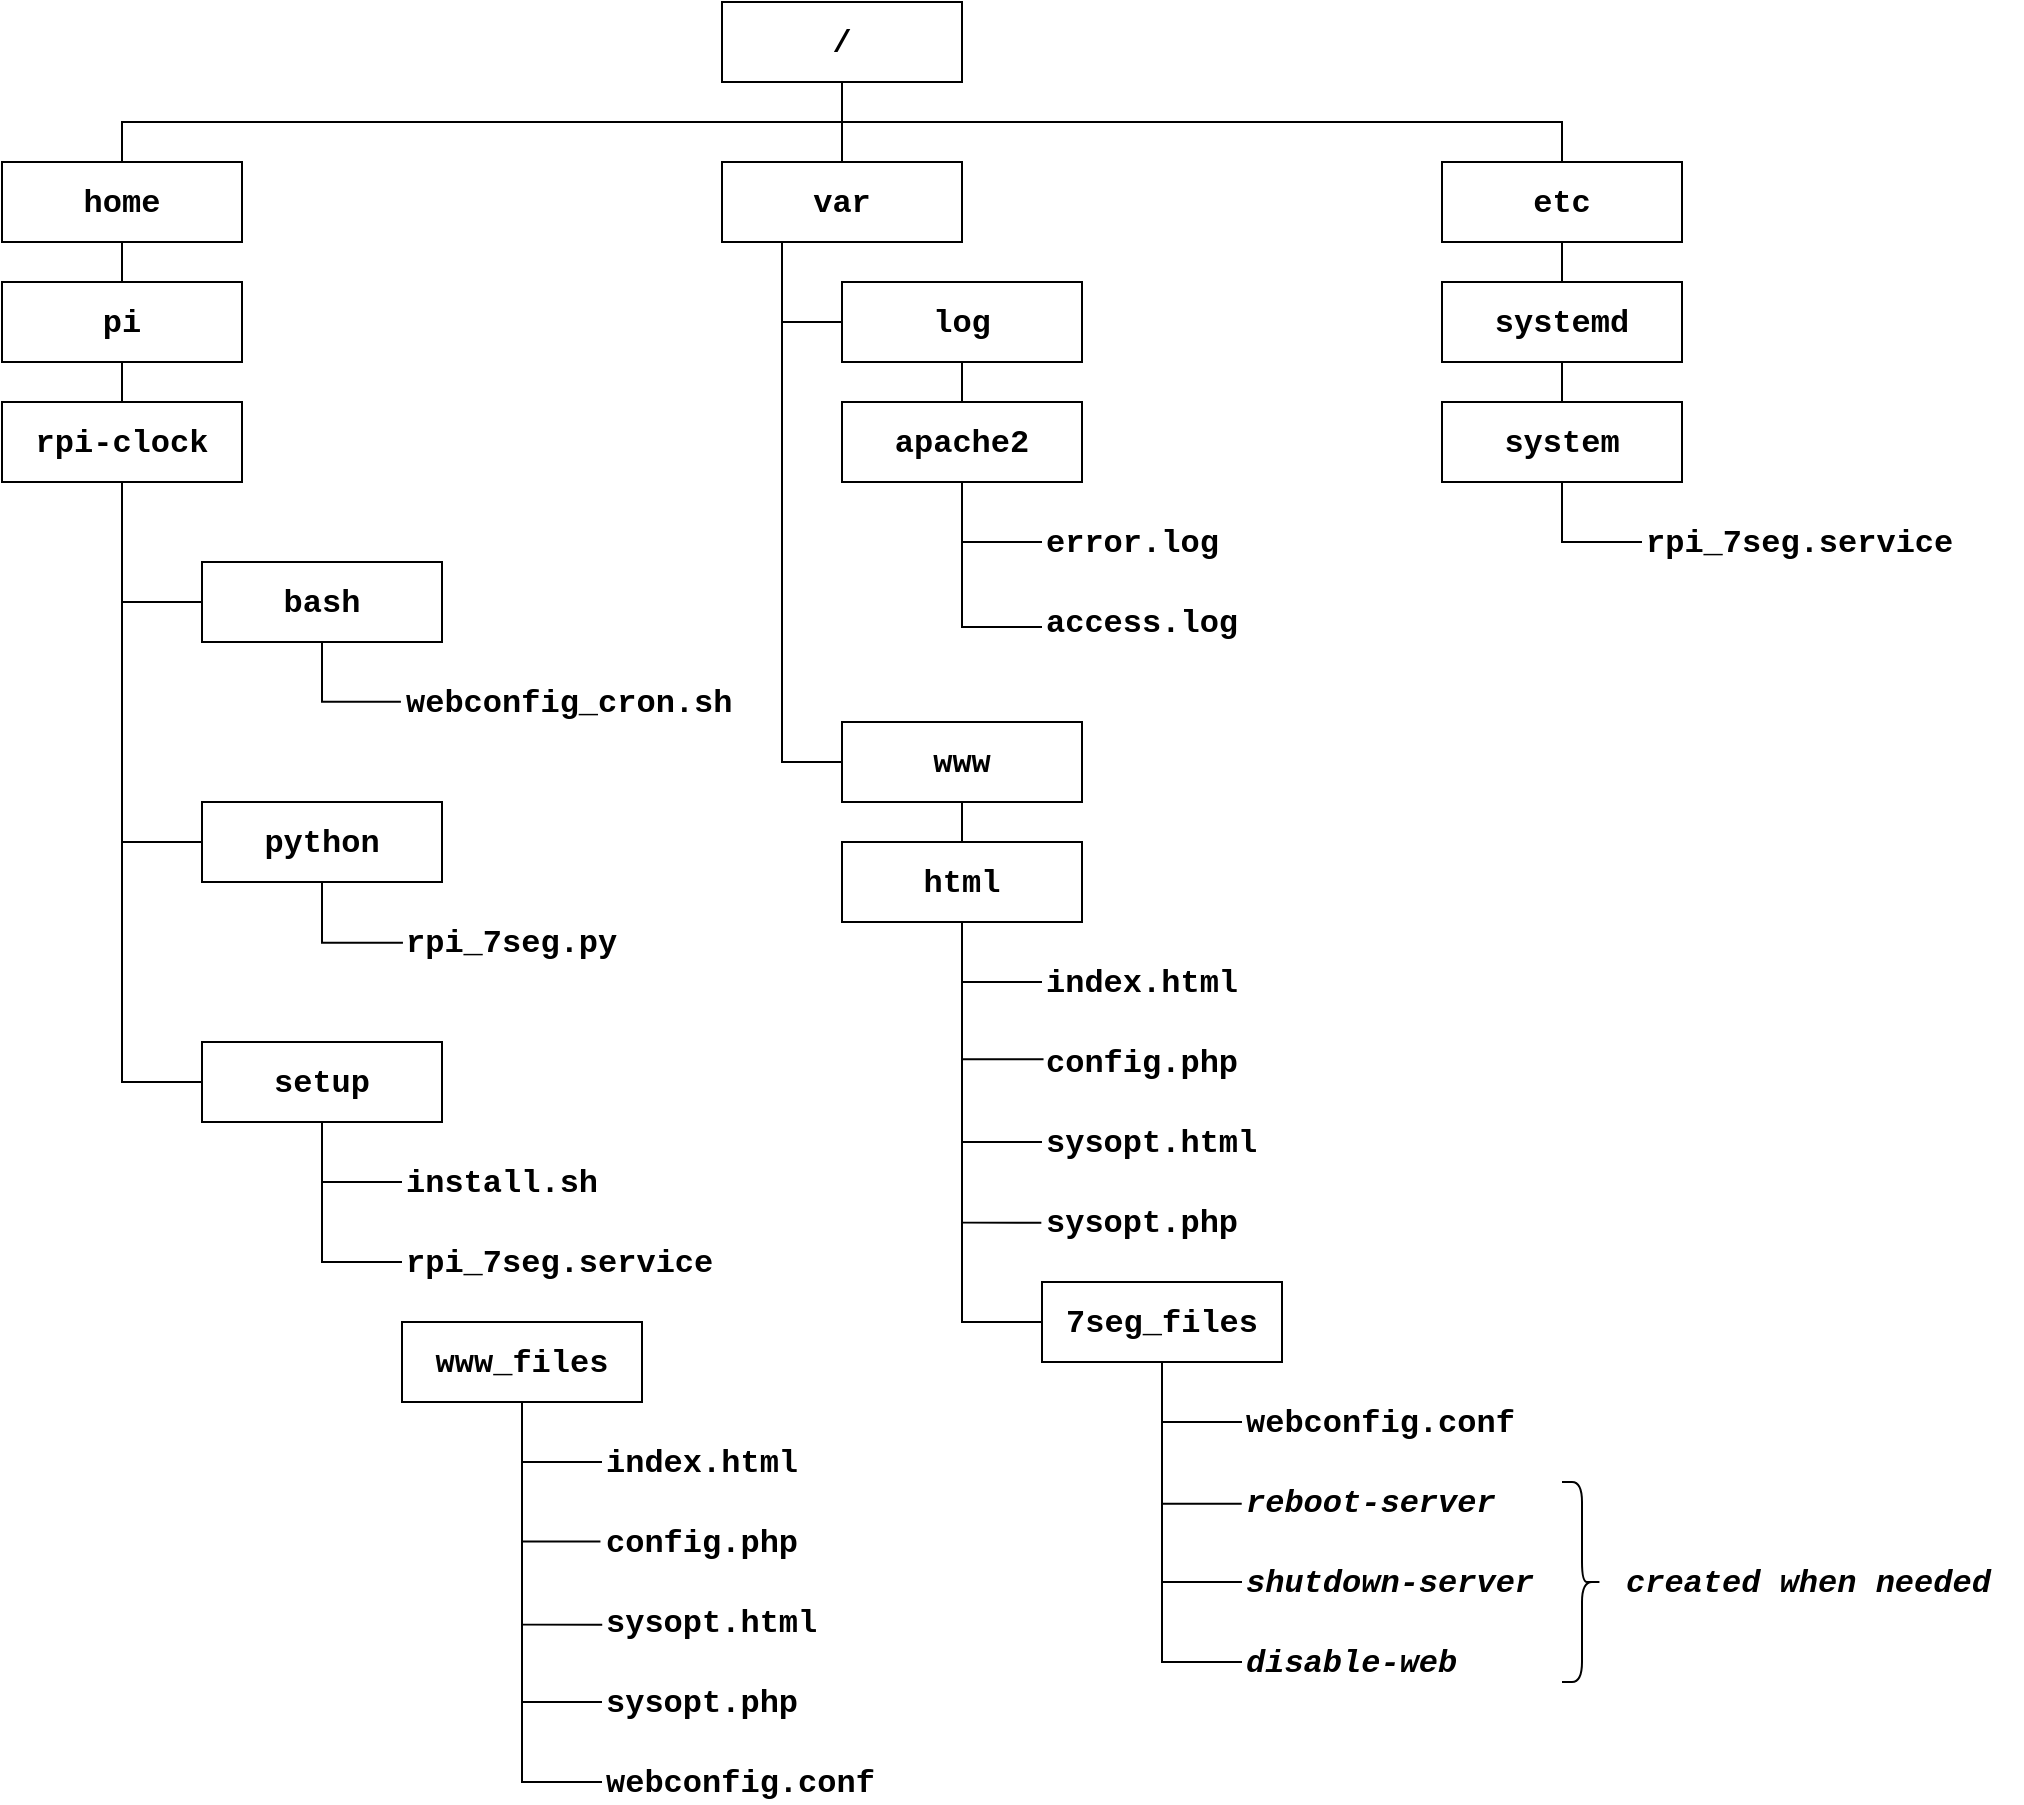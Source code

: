 <mxfile version="13.7.3" type="device" pages="2"><diagram id="HqWwvKIg2UKV6lUbXrli" name="File Structure"><mxGraphModel dx="1463" dy="846" grid="1" gridSize="10" guides="0" tooltips="1" connect="1" arrows="1" fold="1" page="1" pageScale="1" pageWidth="1100" pageHeight="1700" math="0" shadow="0"><root><mxCell id="wIoIFa-WUbwir4-ukgWS-0"/><mxCell id="wIoIFa-WUbwir4-ukgWS-1" parent="wIoIFa-WUbwir4-ukgWS-0"/><mxCell id="UvSxJwARnHe3sn0KbxCb-5" value="&lt;font face=&quot;Courier New&quot;&gt;webconfig.conf&lt;br&gt;&lt;/font&gt;" style="text;html=1;align=left;verticalAlign=middle;resizable=0;points=[];autosize=1;fontSize=16;fontStyle=1;" parent="wIoIFa-WUbwir4-ukgWS-1" vertex="1"><mxGeometry x="660" y="740" width="150" height="20" as="geometry"/></mxCell><mxCell id="UvSxJwARnHe3sn0KbxCb-54" style="edgeStyle=orthogonalEdgeStyle;rounded=0;orthogonalLoop=1;jettySize=auto;html=1;exitX=0.5;exitY=1;exitDx=0;exitDy=0;entryX=0.5;entryY=0;entryDx=0;entryDy=0;endArrow=none;endFill=0;strokeWidth=1;fontSize=14;" parent="wIoIFa-WUbwir4-ukgWS-1" source="UvSxJwARnHe3sn0KbxCb-7" target="UvSxJwARnHe3sn0KbxCb-10" edge="1"><mxGeometry relative="1" as="geometry"/></mxCell><mxCell id="UvSxJwARnHe3sn0KbxCb-55" style="edgeStyle=orthogonalEdgeStyle;rounded=0;orthogonalLoop=1;jettySize=auto;html=1;exitX=0.5;exitY=1;exitDx=0;exitDy=0;entryX=0.5;entryY=0;entryDx=0;entryDy=0;endArrow=none;endFill=0;strokeWidth=1;fontSize=14;" parent="wIoIFa-WUbwir4-ukgWS-1" source="UvSxJwARnHe3sn0KbxCb-7" target="UvSxJwARnHe3sn0KbxCb-13" edge="1"><mxGeometry relative="1" as="geometry"/></mxCell><mxCell id="aVaQiBivWiEsvqimckK5-5" style="edgeStyle=orthogonalEdgeStyle;rounded=0;orthogonalLoop=1;jettySize=auto;html=1;exitX=0.5;exitY=1;exitDx=0;exitDy=0;entryX=0.5;entryY=0;entryDx=0;entryDy=0;endArrow=none;endFill=0;" parent="wIoIFa-WUbwir4-ukgWS-1" source="UvSxJwARnHe3sn0KbxCb-7" target="aVaQiBivWiEsvqimckK5-1" edge="1"><mxGeometry relative="1" as="geometry"/></mxCell><mxCell id="UvSxJwARnHe3sn0KbxCb-7" value="&lt;font face=&quot;Courier New&quot;&gt;/&lt;/font&gt;" style="rounded=0;whiteSpace=wrap;html=1;fillColor=none;fontSize=16;fontStyle=1;" parent="wIoIFa-WUbwir4-ukgWS-1" vertex="1"><mxGeometry x="400" y="40" width="120" height="40" as="geometry"/></mxCell><mxCell id="UvSxJwARnHe3sn0KbxCb-52" style="edgeStyle=orthogonalEdgeStyle;rounded=0;orthogonalLoop=1;jettySize=auto;html=1;exitX=0.5;exitY=1;exitDx=0;exitDy=0;entryX=0.5;entryY=0;entryDx=0;entryDy=0;endArrow=none;endFill=0;strokeWidth=1;fontSize=14;" parent="wIoIFa-WUbwir4-ukgWS-1" source="UvSxJwARnHe3sn0KbxCb-10" target="UvSxJwARnHe3sn0KbxCb-11" edge="1"><mxGeometry relative="1" as="geometry"/></mxCell><mxCell id="UvSxJwARnHe3sn0KbxCb-10" value="&lt;font face=&quot;Courier New&quot;&gt;home&lt;/font&gt;" style="rounded=0;whiteSpace=wrap;html=1;fillColor=none;fontSize=16;fontStyle=1;" parent="wIoIFa-WUbwir4-ukgWS-1" vertex="1"><mxGeometry x="40" y="120" width="120" height="40" as="geometry"/></mxCell><mxCell id="UvSxJwARnHe3sn0KbxCb-53" style="edgeStyle=orthogonalEdgeStyle;rounded=0;orthogonalLoop=1;jettySize=auto;html=1;exitX=0.5;exitY=1;exitDx=0;exitDy=0;entryX=0.5;entryY=0;entryDx=0;entryDy=0;endArrow=none;endFill=0;strokeWidth=1;fontSize=14;" parent="wIoIFa-WUbwir4-ukgWS-1" source="UvSxJwARnHe3sn0KbxCb-11" target="UvSxJwARnHe3sn0KbxCb-12" edge="1"><mxGeometry relative="1" as="geometry"/></mxCell><mxCell id="UvSxJwARnHe3sn0KbxCb-11" value="&lt;font face=&quot;Courier New&quot;&gt;pi&lt;/font&gt;" style="rounded=0;whiteSpace=wrap;html=1;fillColor=none;fontSize=16;fontStyle=1;" parent="wIoIFa-WUbwir4-ukgWS-1" vertex="1"><mxGeometry x="40" y="180" width="120" height="40" as="geometry"/></mxCell><mxCell id="UvSxJwARnHe3sn0KbxCb-61" style="edgeStyle=orthogonalEdgeStyle;rounded=0;orthogonalLoop=1;jettySize=auto;html=1;exitX=0.5;exitY=1;exitDx=0;exitDy=0;entryX=0;entryY=0.5;entryDx=0;entryDy=0;endArrow=none;endFill=0;strokeWidth=1;fontSize=14;" parent="wIoIFa-WUbwir4-ukgWS-1" source="UvSxJwARnHe3sn0KbxCb-12" target="UvSxJwARnHe3sn0KbxCb-35" edge="1"><mxGeometry relative="1" as="geometry"/></mxCell><mxCell id="UvSxJwARnHe3sn0KbxCb-62" style="edgeStyle=orthogonalEdgeStyle;rounded=0;orthogonalLoop=1;jettySize=auto;html=1;exitX=0.5;exitY=1;exitDx=0;exitDy=0;entryX=0;entryY=0.5;entryDx=0;entryDy=0;endArrow=none;endFill=0;strokeWidth=1;fontSize=14;" parent="wIoIFa-WUbwir4-ukgWS-1" source="UvSxJwARnHe3sn0KbxCb-12" target="UvSxJwARnHe3sn0KbxCb-36" edge="1"><mxGeometry relative="1" as="geometry"/></mxCell><mxCell id="UvSxJwARnHe3sn0KbxCb-63" style="edgeStyle=orthogonalEdgeStyle;rounded=0;orthogonalLoop=1;jettySize=auto;html=1;exitX=0.5;exitY=1;exitDx=0;exitDy=0;entryX=0;entryY=0.5;entryDx=0;entryDy=0;endArrow=none;endFill=0;strokeWidth=1;fontSize=14;" parent="wIoIFa-WUbwir4-ukgWS-1" source="UvSxJwARnHe3sn0KbxCb-12" target="UvSxJwARnHe3sn0KbxCb-56" edge="1"><mxGeometry relative="1" as="geometry"/></mxCell><mxCell id="UvSxJwARnHe3sn0KbxCb-12" value="&lt;font face=&quot;Courier New&quot;&gt;rpi-clock&lt;/font&gt;" style="rounded=0;whiteSpace=wrap;html=1;fillColor=none;fontSize=16;fontStyle=1;" parent="wIoIFa-WUbwir4-ukgWS-1" vertex="1"><mxGeometry x="40" y="240" width="120" height="40" as="geometry"/></mxCell><mxCell id="UvSxJwARnHe3sn0KbxCb-47" style="edgeStyle=orthogonalEdgeStyle;rounded=0;orthogonalLoop=1;jettySize=auto;html=1;exitX=0.25;exitY=1;exitDx=0;exitDy=0;entryX=0;entryY=0.5;entryDx=0;entryDy=0;endArrow=none;endFill=0;strokeWidth=1;fontSize=14;" parent="wIoIFa-WUbwir4-ukgWS-1" source="UvSxJwARnHe3sn0KbxCb-13" target="UvSxJwARnHe3sn0KbxCb-43" edge="1"><mxGeometry relative="1" as="geometry"/></mxCell><mxCell id="UvSxJwARnHe3sn0KbxCb-51" style="edgeStyle=orthogonalEdgeStyle;rounded=0;orthogonalLoop=1;jettySize=auto;html=1;exitX=0.25;exitY=1;exitDx=0;exitDy=0;entryX=0;entryY=0.5;entryDx=0;entryDy=0;endArrow=none;endFill=0;strokeWidth=1;fontSize=14;" parent="wIoIFa-WUbwir4-ukgWS-1" source="UvSxJwARnHe3sn0KbxCb-13" target="UvSxJwARnHe3sn0KbxCb-14" edge="1"><mxGeometry relative="1" as="geometry"/></mxCell><mxCell id="UvSxJwARnHe3sn0KbxCb-13" value="&lt;font face=&quot;Courier New&quot;&gt;var&lt;/font&gt;" style="rounded=0;whiteSpace=wrap;html=1;fillColor=none;fontSize=16;fontStyle=1;" parent="wIoIFa-WUbwir4-ukgWS-1" vertex="1"><mxGeometry x="400" y="120" width="120" height="40" as="geometry"/></mxCell><mxCell id="UvSxJwARnHe3sn0KbxCb-28" style="edgeStyle=orthogonalEdgeStyle;rounded=0;orthogonalLoop=1;jettySize=auto;html=1;exitX=0.5;exitY=1;exitDx=0;exitDy=0;entryX=0.5;entryY=0;entryDx=0;entryDy=0;endArrow=none;endFill=0;strokeWidth=1;fontSize=14;" parent="wIoIFa-WUbwir4-ukgWS-1" source="UvSxJwARnHe3sn0KbxCb-14" target="UvSxJwARnHe3sn0KbxCb-15" edge="1"><mxGeometry relative="1" as="geometry"/></mxCell><mxCell id="UvSxJwARnHe3sn0KbxCb-14" value="&lt;font face=&quot;Courier New&quot;&gt;www&lt;/font&gt;" style="rounded=0;whiteSpace=wrap;html=1;fillColor=none;fontSize=16;fontStyle=1;" parent="wIoIFa-WUbwir4-ukgWS-1" vertex="1"><mxGeometry x="460" y="400" width="120" height="40" as="geometry"/></mxCell><mxCell id="UvSxJwARnHe3sn0KbxCb-29" style="edgeStyle=orthogonalEdgeStyle;rounded=0;orthogonalLoop=1;jettySize=auto;html=1;exitX=0.5;exitY=1;exitDx=0;exitDy=0;entryX=0;entryY=0.5;entryDx=0;entryDy=0;entryPerimeter=0;endArrow=none;endFill=0;strokeWidth=1;fontSize=14;" parent="wIoIFa-WUbwir4-ukgWS-1" source="UvSxJwARnHe3sn0KbxCb-15" target="UvSxJwARnHe3sn0KbxCb-18" edge="1"><mxGeometry relative="1" as="geometry"/></mxCell><mxCell id="UvSxJwARnHe3sn0KbxCb-30" style="edgeStyle=orthogonalEdgeStyle;rounded=0;orthogonalLoop=1;jettySize=auto;html=1;exitX=0.5;exitY=1;exitDx=0;exitDy=0;entryX=0.007;entryY=0.43;entryDx=0;entryDy=0;entryPerimeter=0;endArrow=none;endFill=0;strokeWidth=1;fontSize=14;" parent="wIoIFa-WUbwir4-ukgWS-1" source="UvSxJwARnHe3sn0KbxCb-15" target="UvSxJwARnHe3sn0KbxCb-19" edge="1"><mxGeometry relative="1" as="geometry"/></mxCell><mxCell id="UvSxJwARnHe3sn0KbxCb-31" style="edgeStyle=orthogonalEdgeStyle;rounded=0;orthogonalLoop=1;jettySize=auto;html=1;exitX=0.5;exitY=1;exitDx=0;exitDy=0;entryX=0;entryY=0.5;entryDx=0;entryDy=0;entryPerimeter=0;endArrow=none;endFill=0;strokeWidth=1;fontSize=14;" parent="wIoIFa-WUbwir4-ukgWS-1" source="UvSxJwARnHe3sn0KbxCb-15" target="UvSxJwARnHe3sn0KbxCb-20" edge="1"><mxGeometry relative="1" as="geometry"/></mxCell><mxCell id="UvSxJwARnHe3sn0KbxCb-32" style="edgeStyle=orthogonalEdgeStyle;rounded=0;orthogonalLoop=1;jettySize=auto;html=1;exitX=0.5;exitY=1;exitDx=0;exitDy=0;entryX=-0.003;entryY=0.517;entryDx=0;entryDy=0;entryPerimeter=0;endArrow=none;endFill=0;strokeWidth=1;fontSize=14;" parent="wIoIFa-WUbwir4-ukgWS-1" source="UvSxJwARnHe3sn0KbxCb-15" target="UvSxJwARnHe3sn0KbxCb-21" edge="1"><mxGeometry relative="1" as="geometry"/></mxCell><mxCell id="UvSxJwARnHe3sn0KbxCb-33" style="edgeStyle=orthogonalEdgeStyle;rounded=0;orthogonalLoop=1;jettySize=auto;html=1;exitX=0.5;exitY=1;exitDx=0;exitDy=0;entryX=0;entryY=0.5;entryDx=0;entryDy=0;endArrow=none;endFill=0;strokeWidth=1;fontSize=14;" parent="wIoIFa-WUbwir4-ukgWS-1" source="UvSxJwARnHe3sn0KbxCb-15" target="UvSxJwARnHe3sn0KbxCb-16" edge="1"><mxGeometry relative="1" as="geometry"/></mxCell><mxCell id="UvSxJwARnHe3sn0KbxCb-15" value="&lt;font face=&quot;Courier New&quot;&gt;html&lt;/font&gt;" style="rounded=0;whiteSpace=wrap;html=1;fillColor=none;fontSize=16;fontStyle=1;" parent="wIoIFa-WUbwir4-ukgWS-1" vertex="1"><mxGeometry x="460" y="460" width="120" height="40" as="geometry"/></mxCell><mxCell id="UvSxJwARnHe3sn0KbxCb-34" style="edgeStyle=orthogonalEdgeStyle;rounded=0;orthogonalLoop=1;jettySize=auto;html=1;exitX=0.5;exitY=1;exitDx=0;exitDy=0;entryX=0;entryY=0.5;entryDx=0;entryDy=0;entryPerimeter=0;endArrow=none;endFill=0;strokeWidth=1;fontSize=14;" parent="wIoIFa-WUbwir4-ukgWS-1" source="UvSxJwARnHe3sn0KbxCb-16" target="UvSxJwARnHe3sn0KbxCb-5" edge="1"><mxGeometry relative="1" as="geometry"/></mxCell><mxCell id="f5QoGguRNYPzSeNgik16-3" style="edgeStyle=orthogonalEdgeStyle;rounded=0;orthogonalLoop=1;jettySize=auto;html=1;exitX=0.5;exitY=1;exitDx=0;exitDy=0;entryX=-0.001;entryY=0.545;entryDx=0;entryDy=0;entryPerimeter=0;fontFamily=Courier New;fontSize=16;endArrow=none;endFill=0;" parent="wIoIFa-WUbwir4-ukgWS-1" source="UvSxJwARnHe3sn0KbxCb-16" target="f5QoGguRNYPzSeNgik16-0" edge="1"><mxGeometry relative="1" as="geometry"/></mxCell><mxCell id="f5QoGguRNYPzSeNgik16-4" style="edgeStyle=orthogonalEdgeStyle;rounded=0;orthogonalLoop=1;jettySize=auto;html=1;exitX=0.5;exitY=1;exitDx=0;exitDy=0;entryX=0;entryY=0.5;entryDx=0;entryDy=0;entryPerimeter=0;endArrow=none;endFill=0;fontFamily=Courier New;fontSize=16;" parent="wIoIFa-WUbwir4-ukgWS-1" source="UvSxJwARnHe3sn0KbxCb-16" target="f5QoGguRNYPzSeNgik16-1" edge="1"><mxGeometry relative="1" as="geometry"/></mxCell><mxCell id="f5QoGguRNYPzSeNgik16-5" style="edgeStyle=orthogonalEdgeStyle;rounded=0;orthogonalLoop=1;jettySize=auto;html=1;exitX=0.5;exitY=1;exitDx=0;exitDy=0;entryX=0;entryY=0.5;entryDx=0;entryDy=0;entryPerimeter=0;endArrow=none;endFill=0;fontFamily=Courier New;fontSize=16;" parent="wIoIFa-WUbwir4-ukgWS-1" source="UvSxJwARnHe3sn0KbxCb-16" target="f5QoGguRNYPzSeNgik16-2" edge="1"><mxGeometry relative="1" as="geometry"/></mxCell><mxCell id="UvSxJwARnHe3sn0KbxCb-16" value="&lt;font face=&quot;Courier New&quot;&gt;7seg_files&lt;/font&gt;" style="rounded=0;whiteSpace=wrap;html=1;fillColor=none;fontSize=16;fontStyle=1;" parent="wIoIFa-WUbwir4-ukgWS-1" vertex="1"><mxGeometry x="560" y="680" width="120" height="40" as="geometry"/></mxCell><mxCell id="UvSxJwARnHe3sn0KbxCb-18" value="&lt;font face=&quot;Courier New&quot;&gt;index.html&lt;br&gt;&lt;/font&gt;" style="text;html=1;align=left;verticalAlign=middle;resizable=0;points=[];autosize=1;fontSize=16;fontStyle=1;" parent="wIoIFa-WUbwir4-ukgWS-1" vertex="1"><mxGeometry x="560" y="520" width="110" height="20" as="geometry"/></mxCell><mxCell id="UvSxJwARnHe3sn0KbxCb-19" value="&lt;font face=&quot;Courier New&quot;&gt;config.php&lt;br&gt;&lt;/font&gt;" style="text;html=1;align=left;verticalAlign=middle;resizable=0;points=[];autosize=1;fontSize=16;fontStyle=1;" parent="wIoIFa-WUbwir4-ukgWS-1" vertex="1"><mxGeometry x="560" y="560" width="110" height="20" as="geometry"/></mxCell><mxCell id="UvSxJwARnHe3sn0KbxCb-20" value="&lt;font face=&quot;Courier New&quot;&gt;sysopt.html&lt;br&gt;&lt;/font&gt;" style="text;html=1;align=left;verticalAlign=middle;resizable=0;points=[];autosize=1;fontSize=16;fontStyle=1;" parent="wIoIFa-WUbwir4-ukgWS-1" vertex="1"><mxGeometry x="560" y="600" width="120" height="20" as="geometry"/></mxCell><mxCell id="UvSxJwARnHe3sn0KbxCb-21" value="&lt;font face=&quot;Courier New&quot;&gt;sysopt.php&lt;br&gt;&lt;/font&gt;" style="text;html=1;align=left;verticalAlign=middle;resizable=0;points=[];autosize=1;fontSize=16;fontStyle=1;" parent="wIoIFa-WUbwir4-ukgWS-1" vertex="1"><mxGeometry x="560" y="640" width="110" height="20" as="geometry"/></mxCell><mxCell id="oEhSTKTacbA35L5c2Jbj-3" style="edgeStyle=orthogonalEdgeStyle;rounded=0;orthogonalLoop=1;jettySize=auto;html=1;exitX=0.5;exitY=1;exitDx=0;exitDy=0;entryX=-0.003;entryY=0.495;entryDx=0;entryDy=0;entryPerimeter=0;endArrow=none;endFill=0;strokeWidth=1;fontSize=14;" parent="wIoIFa-WUbwir4-ukgWS-1" source="UvSxJwARnHe3sn0KbxCb-35" target="oEhSTKTacbA35L5c2Jbj-0" edge="1"><mxGeometry relative="1" as="geometry"/></mxCell><mxCell id="UvSxJwARnHe3sn0KbxCb-35" value="&lt;font face=&quot;Courier New&quot;&gt;bash&lt;/font&gt;" style="rounded=0;whiteSpace=wrap;html=1;fillColor=none;fontSize=16;fontStyle=1;" parent="wIoIFa-WUbwir4-ukgWS-1" vertex="1"><mxGeometry x="140" y="320" width="120" height="40" as="geometry"/></mxCell><mxCell id="UvSxJwARnHe3sn0KbxCb-65" style="edgeStyle=orthogonalEdgeStyle;rounded=0;orthogonalLoop=1;jettySize=auto;html=1;exitX=0.5;exitY=1;exitDx=0;exitDy=0;entryX=0.004;entryY=0.521;entryDx=0;entryDy=0;entryPerimeter=0;endArrow=none;endFill=0;strokeWidth=1;fontSize=14;" parent="wIoIFa-WUbwir4-ukgWS-1" source="UvSxJwARnHe3sn0KbxCb-36" target="UvSxJwARnHe3sn0KbxCb-64" edge="1"><mxGeometry relative="1" as="geometry"/></mxCell><mxCell id="UvSxJwARnHe3sn0KbxCb-36" value="&lt;font face=&quot;Courier New&quot;&gt;python&lt;/font&gt;" style="rounded=0;whiteSpace=wrap;html=1;fillColor=none;fontSize=16;fontStyle=1;" parent="wIoIFa-WUbwir4-ukgWS-1" vertex="1"><mxGeometry x="140" y="440" width="120" height="40" as="geometry"/></mxCell><mxCell id="UvSxJwARnHe3sn0KbxCb-49" style="edgeStyle=orthogonalEdgeStyle;rounded=0;orthogonalLoop=1;jettySize=auto;html=1;exitX=0.5;exitY=1;exitDx=0;exitDy=0;entryX=0.5;entryY=0;entryDx=0;entryDy=0;endArrow=none;endFill=0;strokeWidth=1;fontSize=14;" parent="wIoIFa-WUbwir4-ukgWS-1" source="UvSxJwARnHe3sn0KbxCb-43" target="UvSxJwARnHe3sn0KbxCb-44" edge="1"><mxGeometry relative="1" as="geometry"/></mxCell><mxCell id="UvSxJwARnHe3sn0KbxCb-43" value="&lt;font face=&quot;Courier New&quot;&gt;log&lt;/font&gt;" style="rounded=0;whiteSpace=wrap;html=1;fillColor=none;fontSize=16;fontStyle=1;" parent="wIoIFa-WUbwir4-ukgWS-1" vertex="1"><mxGeometry x="460" y="180" width="120" height="40" as="geometry"/></mxCell><mxCell id="UvSxJwARnHe3sn0KbxCb-50" style="edgeStyle=orthogonalEdgeStyle;rounded=0;orthogonalLoop=1;jettySize=auto;html=1;exitX=0.5;exitY=1;exitDx=0;exitDy=0;entryX=0;entryY=0.5;entryDx=0;entryDy=0;entryPerimeter=0;endArrow=none;endFill=0;strokeWidth=1;fontSize=14;" parent="wIoIFa-WUbwir4-ukgWS-1" source="UvSxJwARnHe3sn0KbxCb-44" target="UvSxJwARnHe3sn0KbxCb-45" edge="1"><mxGeometry relative="1" as="geometry"/></mxCell><mxCell id="N54ENAdWeaAlckYR5Dcs-2" style="edgeStyle=orthogonalEdgeStyle;rounded=0;orthogonalLoop=1;jettySize=auto;html=1;exitX=0.5;exitY=1;exitDx=0;exitDy=0;entryX=0;entryY=0.583;entryDx=0;entryDy=0;entryPerimeter=0;endArrow=none;endFill=0;fontSize=14;" parent="wIoIFa-WUbwir4-ukgWS-1" source="UvSxJwARnHe3sn0KbxCb-44" target="N54ENAdWeaAlckYR5Dcs-0" edge="1"><mxGeometry relative="1" as="geometry"/></mxCell><mxCell id="UvSxJwARnHe3sn0KbxCb-44" value="&lt;font face=&quot;Courier New&quot;&gt;apache2&lt;/font&gt;" style="rounded=0;whiteSpace=wrap;html=1;fillColor=none;fontSize=16;fontStyle=1;" parent="wIoIFa-WUbwir4-ukgWS-1" vertex="1"><mxGeometry x="460" y="240" width="120" height="40" as="geometry"/></mxCell><mxCell id="UvSxJwARnHe3sn0KbxCb-45" value="&lt;font face=&quot;Courier New&quot;&gt;error.log&lt;br&gt;&lt;/font&gt;" style="text;html=1;align=left;verticalAlign=middle;resizable=0;points=[];autosize=1;fontSize=16;fontStyle=1;" parent="wIoIFa-WUbwir4-ukgWS-1" vertex="1"><mxGeometry x="560" y="300" width="100" height="20" as="geometry"/></mxCell><mxCell id="oEhSTKTacbA35L5c2Jbj-4" style="edgeStyle=orthogonalEdgeStyle;rounded=0;orthogonalLoop=1;jettySize=auto;html=1;exitX=0.5;exitY=1;exitDx=0;exitDy=0;entryX=0;entryY=0.5;entryDx=0;entryDy=0;entryPerimeter=0;endArrow=none;endFill=0;strokeWidth=1;fontSize=14;" parent="wIoIFa-WUbwir4-ukgWS-1" source="UvSxJwARnHe3sn0KbxCb-56" target="oEhSTKTacbA35L5c2Jbj-1" edge="1"><mxGeometry relative="1" as="geometry"/></mxCell><mxCell id="aVaQiBivWiEsvqimckK5-13" style="edgeStyle=orthogonalEdgeStyle;rounded=0;orthogonalLoop=1;jettySize=auto;html=1;exitX=0.5;exitY=1;exitDx=0;exitDy=0;entryX=0;entryY=0.5;entryDx=0;entryDy=0;entryPerimeter=0;endArrow=none;endFill=0;" parent="wIoIFa-WUbwir4-ukgWS-1" source="UvSxJwARnHe3sn0KbxCb-56" target="aVaQiBivWiEsvqimckK5-10" edge="1"><mxGeometry relative="1" as="geometry"/></mxCell><mxCell id="UvSxJwARnHe3sn0KbxCb-56" value="&lt;font face=&quot;Courier New&quot;&gt;setup&lt;/font&gt;" style="rounded=0;whiteSpace=wrap;html=1;fillColor=none;fontSize=16;fontStyle=1;" parent="wIoIFa-WUbwir4-ukgWS-1" vertex="1"><mxGeometry x="140" y="560" width="120" height="40" as="geometry"/></mxCell><mxCell id="UvSxJwARnHe3sn0KbxCb-64" value="&lt;font face=&quot;Courier New&quot;&gt;rpi_7seg.py&lt;br&gt;&lt;/font&gt;" style="text;html=1;align=left;verticalAlign=middle;resizable=0;points=[];autosize=1;fontSize=16;fontStyle=1;" parent="wIoIFa-WUbwir4-ukgWS-1" vertex="1"><mxGeometry x="240" y="500" width="120" height="20" as="geometry"/></mxCell><mxCell id="oEhSTKTacbA35L5c2Jbj-0" value="&lt;font face=&quot;Courier New&quot;&gt;webconfig_cron.sh&lt;br&gt;&lt;/font&gt;" style="text;html=1;align=left;verticalAlign=middle;resizable=0;points=[];autosize=1;fontSize=16;fontStyle=1;" parent="wIoIFa-WUbwir4-ukgWS-1" vertex="1"><mxGeometry x="240" y="380" width="180" height="20" as="geometry"/></mxCell><mxCell id="oEhSTKTacbA35L5c2Jbj-1" value="&lt;font face=&quot;Courier New&quot;&gt;install.sh&lt;br&gt;&lt;/font&gt;" style="text;html=1;align=left;verticalAlign=middle;resizable=0;points=[];autosize=1;fontSize=16;fontStyle=1;" parent="wIoIFa-WUbwir4-ukgWS-1" vertex="1"><mxGeometry x="240" y="620" width="110" height="20" as="geometry"/></mxCell><mxCell id="f5QoGguRNYPzSeNgik16-0" value="&lt;font face=&quot;Courier New&quot;&gt;reboot-server&lt;br&gt;&lt;/font&gt;" style="text;html=1;align=left;verticalAlign=middle;resizable=0;points=[];autosize=1;fontSize=16;fontStyle=3;" parent="wIoIFa-WUbwir4-ukgWS-1" vertex="1"><mxGeometry x="660" y="780" width="140" height="20" as="geometry"/></mxCell><mxCell id="f5QoGguRNYPzSeNgik16-1" value="&lt;font face=&quot;Courier New&quot;&gt;shutdown-server&lt;br&gt;&lt;/font&gt;" style="text;html=1;align=left;verticalAlign=middle;resizable=0;points=[];autosize=1;fontSize=16;fontStyle=3;" parent="wIoIFa-WUbwir4-ukgWS-1" vertex="1"><mxGeometry x="660" y="820" width="160" height="20" as="geometry"/></mxCell><mxCell id="f5QoGguRNYPzSeNgik16-2" value="&lt;font face=&quot;Courier New&quot;&gt;disable-web&lt;br&gt;&lt;/font&gt;" style="text;html=1;align=left;verticalAlign=middle;resizable=0;points=[];autosize=1;fontSize=16;fontStyle=3;" parent="wIoIFa-WUbwir4-ukgWS-1" vertex="1"><mxGeometry x="660" y="860" width="120" height="20" as="geometry"/></mxCell><mxCell id="N54ENAdWeaAlckYR5Dcs-0" value="&lt;font face=&quot;Courier New&quot;&gt;access.log&lt;br&gt;&lt;/font&gt;" style="text;html=1;align=left;verticalAlign=middle;resizable=0;points=[];autosize=1;fontSize=16;fontStyle=1;" parent="wIoIFa-WUbwir4-ukgWS-1" vertex="1"><mxGeometry x="560" y="335" width="110" height="30" as="geometry"/></mxCell><mxCell id="aVaQiBivWiEsvqimckK5-0" style="edgeStyle=orthogonalEdgeStyle;rounded=0;orthogonalLoop=1;jettySize=auto;html=1;exitX=0.5;exitY=1;exitDx=0;exitDy=0;entryX=0.5;entryY=0;entryDx=0;entryDy=0;endArrow=none;endFill=0;strokeWidth=1;fontSize=14;" parent="wIoIFa-WUbwir4-ukgWS-1" source="aVaQiBivWiEsvqimckK5-1" target="aVaQiBivWiEsvqimckK5-3" edge="1"><mxGeometry relative="1" as="geometry"/></mxCell><mxCell id="aVaQiBivWiEsvqimckK5-1" value="&lt;font face=&quot;Courier New&quot;&gt;etc&lt;/font&gt;" style="rounded=0;whiteSpace=wrap;html=1;fillColor=none;fontSize=16;fontStyle=1;" parent="wIoIFa-WUbwir4-ukgWS-1" vertex="1"><mxGeometry x="760" y="120" width="120" height="40" as="geometry"/></mxCell><mxCell id="aVaQiBivWiEsvqimckK5-2" style="edgeStyle=orthogonalEdgeStyle;rounded=0;orthogonalLoop=1;jettySize=auto;html=1;exitX=0.5;exitY=1;exitDx=0;exitDy=0;entryX=0.5;entryY=0;entryDx=0;entryDy=0;endArrow=none;endFill=0;strokeWidth=1;fontSize=14;" parent="wIoIFa-WUbwir4-ukgWS-1" source="aVaQiBivWiEsvqimckK5-3" target="aVaQiBivWiEsvqimckK5-4" edge="1"><mxGeometry relative="1" as="geometry"/></mxCell><mxCell id="aVaQiBivWiEsvqimckK5-3" value="&lt;font face=&quot;Courier New&quot;&gt;systemd&lt;/font&gt;" style="rounded=0;whiteSpace=wrap;html=1;fillColor=none;fontSize=16;fontStyle=1;" parent="wIoIFa-WUbwir4-ukgWS-1" vertex="1"><mxGeometry x="760" y="180" width="120" height="40" as="geometry"/></mxCell><mxCell id="aVaQiBivWiEsvqimckK5-8" style="edgeStyle=orthogonalEdgeStyle;rounded=0;orthogonalLoop=1;jettySize=auto;html=1;exitX=0.5;exitY=1;exitDx=0;exitDy=0;entryX=0;entryY=0.5;entryDx=0;entryDy=0;entryPerimeter=0;endArrow=none;endFill=0;" parent="wIoIFa-WUbwir4-ukgWS-1" source="aVaQiBivWiEsvqimckK5-4" target="aVaQiBivWiEsvqimckK5-7" edge="1"><mxGeometry relative="1" as="geometry"/></mxCell><mxCell id="aVaQiBivWiEsvqimckK5-4" value="&lt;font face=&quot;Courier New&quot;&gt;system&lt;/font&gt;" style="rounded=0;whiteSpace=wrap;html=1;fillColor=none;fontSize=16;fontStyle=1;" parent="wIoIFa-WUbwir4-ukgWS-1" vertex="1"><mxGeometry x="760" y="240" width="120" height="40" as="geometry"/></mxCell><mxCell id="aVaQiBivWiEsvqimckK5-7" value="&lt;font face=&quot;Courier New&quot;&gt;rpi_7seg.service&lt;br&gt;&lt;/font&gt;" style="text;html=1;align=left;verticalAlign=middle;resizable=0;points=[];autosize=1;fontSize=16;fontStyle=1;" parent="wIoIFa-WUbwir4-ukgWS-1" vertex="1"><mxGeometry x="860" y="300" width="170" height="20" as="geometry"/></mxCell><mxCell id="aVaQiBivWiEsvqimckK5-10" value="&lt;font face=&quot;Courier New&quot;&gt;rpi_7seg.service&lt;br&gt;&lt;/font&gt;" style="text;html=1;align=left;verticalAlign=middle;resizable=0;points=[];autosize=1;fontSize=16;fontStyle=1;" parent="wIoIFa-WUbwir4-ukgWS-1" vertex="1"><mxGeometry x="240" y="660" width="170" height="20" as="geometry"/></mxCell><mxCell id="mDwbfwguvUE-ERR9G9l4-6" style="edgeStyle=orthogonalEdgeStyle;rounded=0;orthogonalLoop=1;jettySize=auto;html=1;exitX=0.5;exitY=1;exitDx=0;exitDy=0;entryX=0;entryY=0.5;entryDx=0;entryDy=0;entryPerimeter=0;endArrow=none;endFill=0;" edge="1" parent="wIoIFa-WUbwir4-ukgWS-1" source="mDwbfwguvUE-ERR9G9l4-0" target="mDwbfwguvUE-ERR9G9l4-1"><mxGeometry relative="1" as="geometry"/></mxCell><mxCell id="mDwbfwguvUE-ERR9G9l4-7" style="edgeStyle=orthogonalEdgeStyle;rounded=0;orthogonalLoop=1;jettySize=auto;html=1;exitX=0.5;exitY=1;exitDx=0;exitDy=0;entryX=-0.007;entryY=0.487;entryDx=0;entryDy=0;entryPerimeter=0;endArrow=none;endFill=0;" edge="1" parent="wIoIFa-WUbwir4-ukgWS-1" source="mDwbfwguvUE-ERR9G9l4-0" target="mDwbfwguvUE-ERR9G9l4-2"><mxGeometry relative="1" as="geometry"/></mxCell><mxCell id="mDwbfwguvUE-ERR9G9l4-8" style="edgeStyle=orthogonalEdgeStyle;rounded=0;orthogonalLoop=1;jettySize=auto;html=1;exitX=0.5;exitY=1;exitDx=0;exitDy=0;entryX=0.001;entryY=0.567;entryDx=0;entryDy=0;entryPerimeter=0;endArrow=none;endFill=0;" edge="1" parent="wIoIFa-WUbwir4-ukgWS-1" source="mDwbfwguvUE-ERR9G9l4-0" target="mDwbfwguvUE-ERR9G9l4-3"><mxGeometry relative="1" as="geometry"/></mxCell><mxCell id="mDwbfwguvUE-ERR9G9l4-9" style="edgeStyle=orthogonalEdgeStyle;rounded=0;orthogonalLoop=1;jettySize=auto;html=1;exitX=0.5;exitY=1;exitDx=0;exitDy=0;entryX=0;entryY=0.5;entryDx=0;entryDy=0;entryPerimeter=0;endArrow=none;endFill=0;" edge="1" parent="wIoIFa-WUbwir4-ukgWS-1" source="mDwbfwguvUE-ERR9G9l4-0" target="mDwbfwguvUE-ERR9G9l4-4"><mxGeometry relative="1" as="geometry"/></mxCell><mxCell id="mDwbfwguvUE-ERR9G9l4-10" style="edgeStyle=orthogonalEdgeStyle;rounded=0;orthogonalLoop=1;jettySize=auto;html=1;exitX=0.5;exitY=1;exitDx=0;exitDy=0;entryX=0;entryY=0.5;entryDx=0;entryDy=0;entryPerimeter=0;endArrow=none;endFill=0;" edge="1" parent="wIoIFa-WUbwir4-ukgWS-1" source="mDwbfwguvUE-ERR9G9l4-0" target="mDwbfwguvUE-ERR9G9l4-5"><mxGeometry relative="1" as="geometry"/></mxCell><mxCell id="mDwbfwguvUE-ERR9G9l4-0" value="&lt;font face=&quot;Courier New&quot;&gt;www_files&lt;/font&gt;" style="rounded=0;whiteSpace=wrap;html=1;fillColor=none;fontSize=16;fontStyle=1;" vertex="1" parent="wIoIFa-WUbwir4-ukgWS-1"><mxGeometry x="240" y="700" width="120" height="40" as="geometry"/></mxCell><mxCell id="mDwbfwguvUE-ERR9G9l4-1" value="&lt;font face=&quot;Courier New&quot;&gt;index.html&lt;br&gt;&lt;/font&gt;" style="text;html=1;align=left;verticalAlign=middle;resizable=0;points=[];autosize=1;fontSize=16;fontStyle=1;" vertex="1" parent="wIoIFa-WUbwir4-ukgWS-1"><mxGeometry x="340" y="760" width="110" height="20" as="geometry"/></mxCell><mxCell id="mDwbfwguvUE-ERR9G9l4-2" value="&lt;font face=&quot;Courier New&quot;&gt;config.php&lt;br&gt;&lt;/font&gt;" style="text;html=1;align=left;verticalAlign=middle;resizable=0;points=[];autosize=1;fontSize=16;fontStyle=1;" vertex="1" parent="wIoIFa-WUbwir4-ukgWS-1"><mxGeometry x="340" y="800" width="110" height="20" as="geometry"/></mxCell><mxCell id="mDwbfwguvUE-ERR9G9l4-3" value="&lt;font face=&quot;Courier New&quot;&gt;sysopt.html&lt;br&gt;&lt;/font&gt;" style="text;html=1;align=left;verticalAlign=middle;resizable=0;points=[];autosize=1;fontSize=16;fontStyle=1;" vertex="1" parent="wIoIFa-WUbwir4-ukgWS-1"><mxGeometry x="340" y="840" width="120" height="20" as="geometry"/></mxCell><mxCell id="mDwbfwguvUE-ERR9G9l4-4" value="&lt;font face=&quot;Courier New&quot;&gt;sysopt.php&lt;br&gt;&lt;/font&gt;" style="text;html=1;align=left;verticalAlign=middle;resizable=0;points=[];autosize=1;fontSize=16;fontStyle=1;" vertex="1" parent="wIoIFa-WUbwir4-ukgWS-1"><mxGeometry x="340" y="880" width="110" height="20" as="geometry"/></mxCell><mxCell id="mDwbfwguvUE-ERR9G9l4-5" value="&lt;font face=&quot;Courier New&quot;&gt;webconfig.conf&lt;br&gt;&lt;/font&gt;" style="text;html=1;align=left;verticalAlign=middle;resizable=0;points=[];autosize=1;fontSize=16;fontStyle=1;" vertex="1" parent="wIoIFa-WUbwir4-ukgWS-1"><mxGeometry x="340" y="920" width="150" height="20" as="geometry"/></mxCell><mxCell id="bTSZYOjbjRi1iQZdtCK1-0" value="" style="shape=curlyBracket;whiteSpace=wrap;html=1;rounded=1;sketch=0;rotation=-180;" vertex="1" parent="wIoIFa-WUbwir4-ukgWS-1"><mxGeometry x="820" y="780" width="20" height="100" as="geometry"/></mxCell><mxCell id="bTSZYOjbjRi1iQZdtCK1-1" value="&lt;font face=&quot;Courier New&quot;&gt;created when needed&lt;br&gt;&lt;/font&gt;" style="text;html=1;align=left;verticalAlign=middle;resizable=0;points=[];autosize=1;fontSize=16;fontStyle=3;" vertex="1" parent="wIoIFa-WUbwir4-ukgWS-1"><mxGeometry x="850" y="820" width="200" height="20" as="geometry"/></mxCell></root></mxGraphModel></diagram><diagram id="PJTgK_OhoZ695GrpJ7Bg" name="Process Flow"><mxGraphModel dx="1205" dy="696" grid="1" gridSize="10" guides="0" tooltips="1" connect="1" arrows="1" fold="1" page="1" pageScale="1" pageWidth="1100" pageHeight="850" math="0" shadow="0"><root><mxCell id="tkZjdTu0EkkV4qoapGNQ-0"/><mxCell id="tkZjdTu0EkkV4qoapGNQ-1" parent="tkZjdTu0EkkV4qoapGNQ-0"/><mxCell id="S3OBbPtd3-yKPm27J9Cc-56" style="edgeStyle=orthogonalEdgeStyle;rounded=0;orthogonalLoop=1;jettySize=auto;html=1;entryX=0;entryY=0.5;entryDx=0;entryDy=0;entryPerimeter=0;exitX=1;exitY=0.5;exitDx=0;exitDy=0;" parent="tkZjdTu0EkkV4qoapGNQ-1" source="S3OBbPtd3-yKPm27J9Cc-60" target="S3OBbPtd3-yKPm27J9Cc-54" edge="1"><mxGeometry relative="1" as="geometry"><mxPoint x="500" y="70" as="sourcePoint"/><mxPoint x="790" y="80" as="targetPoint"/></mxGeometry></mxCell><mxCell id="S3OBbPtd3-yKPm27J9Cc-54" value="&lt;span style=&quot;font-size: 16px;&quot;&gt;7 Segment&lt;br style=&quot;font-size: 16px;&quot;&gt;Display&lt;/span&gt;" style="shape=cube;whiteSpace=wrap;html=1;boundedLbl=1;backgroundOutline=1;darkOpacity=0.05;darkOpacity2=0.1;fillColor=none;fontStyle=1;fontSize=16;" parent="tkZjdTu0EkkV4qoapGNQ-1" vertex="1"><mxGeometry x="860" y="90" width="160" height="100" as="geometry"/></mxCell><mxCell id="wmFCw3rlYNPL5FusY_x4-1" style="edgeStyle=orthogonalEdgeStyle;rounded=0;orthogonalLoop=1;jettySize=auto;html=1;exitX=0.5;exitY=1;exitDx=0;exitDy=0;entryX=0.5;entryY=0;entryDx=0;entryDy=0;fontSize=14;" parent="tkZjdTu0EkkV4qoapGNQ-1" source="S3OBbPtd3-yKPm27J9Cc-60" target="wmFCw3rlYNPL5FusY_x4-0" edge="1"><mxGeometry relative="1" as="geometry"/></mxCell><mxCell id="S3OBbPtd3-yKPm27J9Cc-60" value="rpi_7seg.py" style="shape=process;whiteSpace=wrap;html=1;backgroundOutline=1;fontFamily=Courier New;fontStyle=1;fontSize=16;" parent="tkZjdTu0EkkV4qoapGNQ-1" vertex="1"><mxGeometry x="580" y="120" width="160" height="40" as="geometry"/></mxCell><mxCell id="vgVExcgYEJ0tLmhSAm64-33" style="edgeStyle=orthogonalEdgeStyle;rounded=0;orthogonalLoop=1;jettySize=auto;html=1;exitX=0.75;exitY=0;exitDx=0;exitDy=0;entryX=0;entryY=0.5;entryDx=0;entryDy=0;fontSize=14;" parent="tkZjdTu0EkkV4qoapGNQ-1" source="S3OBbPtd3-yKPm27J9Cc-65" target="vgVExcgYEJ0tLmhSAm64-32" edge="1"><mxGeometry relative="1" as="geometry"/></mxCell><mxCell id="vgVExcgYEJ0tLmhSAm64-34" style="edgeStyle=orthogonalEdgeStyle;rounded=0;orthogonalLoop=1;jettySize=auto;html=1;exitX=0.75;exitY=0;exitDx=0;exitDy=0;entryX=0;entryY=0.5;entryDx=0;entryDy=0;fontSize=14;" parent="tkZjdTu0EkkV4qoapGNQ-1" source="S3OBbPtd3-yKPm27J9Cc-65" target="wmFCw3rlYNPL5FusY_x4-7" edge="1"><mxGeometry relative="1" as="geometry"/></mxCell><mxCell id="S3OBbPtd3-yKPm27J9Cc-65" value="apache2" style="shape=process;whiteSpace=wrap;html=1;backgroundOutline=1;fontFamily=Courier New;fontStyle=1;fontSize=16;" parent="tkZjdTu0EkkV4qoapGNQ-1" vertex="1"><mxGeometry x="220" y="320" width="160" height="40" as="geometry"/></mxCell><mxCell id="wmFCw3rlYNPL5FusY_x4-0" value="&lt;font face=&quot;Courier New&quot;&gt;webconfig.conf&lt;/font&gt;" style="rounded=0;whiteSpace=wrap;html=1;fillColor=none;fontSize=16;fontStyle=1;" parent="tkZjdTu0EkkV4qoapGNQ-1" vertex="1"><mxGeometry x="580" y="320" width="160" height="40" as="geometry"/></mxCell><mxCell id="wmFCw3rlYNPL5FusY_x4-3" value="&lt;font face=&quot;Courier New&quot;&gt;index.html&lt;/font&gt;" style="rounded=0;whiteSpace=wrap;html=1;fillColor=none;fontSize=16;fontStyle=1;" parent="tkZjdTu0EkkV4qoapGNQ-1" vertex="1"><mxGeometry x="220" y="360" width="160" height="40" as="geometry"/></mxCell><mxCell id="vgVExcgYEJ0tLmhSAm64-22" style="edgeStyle=orthogonalEdgeStyle;rounded=0;orthogonalLoop=1;jettySize=auto;html=1;exitX=1;exitY=0.5;exitDx=0;exitDy=0;entryX=0;entryY=0.25;entryDx=0;entryDy=0;fontSize=14;" parent="tkZjdTu0EkkV4qoapGNQ-1" source="wmFCw3rlYNPL5FusY_x4-4" target="wmFCw3rlYNPL5FusY_x4-0" edge="1"><mxGeometry relative="1" as="geometry"><Array as="points"><mxPoint x="460" y="420"/><mxPoint x="460" y="330"/></Array></mxGeometry></mxCell><mxCell id="wmFCw3rlYNPL5FusY_x4-4" value="&lt;font face=&quot;Courier New&quot;&gt;config.php&lt;/font&gt;" style="rounded=0;whiteSpace=wrap;html=1;fillColor=none;fontSize=16;fontStyle=1;" parent="tkZjdTu0EkkV4qoapGNQ-1" vertex="1"><mxGeometry x="220" y="400" width="160" height="40" as="geometry"/></mxCell><mxCell id="wmFCw3rlYNPL5FusY_x4-5" value="&lt;font face=&quot;Courier New&quot;&gt;sysopt.html&lt;/font&gt;" style="rounded=0;whiteSpace=wrap;html=1;fillColor=none;fontSize=16;fontStyle=1;" parent="tkZjdTu0EkkV4qoapGNQ-1" vertex="1"><mxGeometry x="220" y="440" width="160" height="40" as="geometry"/></mxCell><mxCell id="vgVExcgYEJ0tLmhSAm64-1" style="edgeStyle=orthogonalEdgeStyle;rounded=0;orthogonalLoop=1;jettySize=auto;html=1;exitX=1;exitY=0.5;exitDx=0;exitDy=0;entryX=0;entryY=0.75;entryDx=0;entryDy=0;fontSize=14;" parent="tkZjdTu0EkkV4qoapGNQ-1" source="wmFCw3rlYNPL5FusY_x4-6" target="wmFCw3rlYNPL5FusY_x4-0" edge="1"><mxGeometry relative="1" as="geometry"><Array as="points"><mxPoint x="500" y="500"/><mxPoint x="500" y="350"/></Array></mxGeometry></mxCell><mxCell id="vgVExcgYEJ0tLmhSAm64-29" style="edgeStyle=orthogonalEdgeStyle;rounded=0;orthogonalLoop=1;jettySize=auto;html=1;exitX=1;exitY=0.5;exitDx=0;exitDy=0;entryX=0;entryY=0.5;entryDx=0;entryDy=0;fontSize=14;" parent="tkZjdTu0EkkV4qoapGNQ-1" source="wmFCw3rlYNPL5FusY_x4-6" target="wmFCw3rlYNPL5FusY_x4-8" edge="1"><mxGeometry relative="1" as="geometry"><Array as="points"><mxPoint x="500" y="500"/><mxPoint x="500" y="420"/></Array></mxGeometry></mxCell><mxCell id="vgVExcgYEJ0tLmhSAm64-30" style="edgeStyle=orthogonalEdgeStyle;rounded=0;orthogonalLoop=1;jettySize=auto;html=1;exitX=1;exitY=0.5;exitDx=0;exitDy=0;entryX=0;entryY=0.5;entryDx=0;entryDy=0;fontSize=14;" parent="tkZjdTu0EkkV4qoapGNQ-1" source="wmFCw3rlYNPL5FusY_x4-6" target="wmFCw3rlYNPL5FusY_x4-10" edge="1"><mxGeometry relative="1" as="geometry"/></mxCell><mxCell id="vgVExcgYEJ0tLmhSAm64-31" style="edgeStyle=orthogonalEdgeStyle;rounded=0;orthogonalLoop=1;jettySize=auto;html=1;exitX=1;exitY=0.5;exitDx=0;exitDy=0;entryX=0;entryY=0.5;entryDx=0;entryDy=0;fontSize=14;" parent="tkZjdTu0EkkV4qoapGNQ-1" source="wmFCw3rlYNPL5FusY_x4-6" target="wmFCw3rlYNPL5FusY_x4-9" edge="1"><mxGeometry relative="1" as="geometry"><Array as="points"><mxPoint x="500" y="500"/><mxPoint x="500" y="460"/></Array></mxGeometry></mxCell><mxCell id="wmFCw3rlYNPL5FusY_x4-6" value="&lt;font face=&quot;Courier New&quot;&gt;sysopt.php&lt;/font&gt;" style="rounded=0;whiteSpace=wrap;html=1;fillColor=none;fontSize=16;fontStyle=1;" parent="tkZjdTu0EkkV4qoapGNQ-1" vertex="1"><mxGeometry x="220" y="480" width="160" height="40" as="geometry"/></mxCell><mxCell id="wmFCw3rlYNPL5FusY_x4-7" value="&lt;div style=&quot;text-align: left&quot;&gt;&lt;span&gt;&lt;font face=&quot;courier new&quot;&gt;error.log&lt;/font&gt;&lt;/span&gt;&lt;/div&gt;" style="rounded=0;whiteSpace=wrap;html=1;fillColor=none;fontSize=16;fontStyle=1;" parent="tkZjdTu0EkkV4qoapGNQ-1" vertex="1"><mxGeometry x="400" y="200" width="160" height="40" as="geometry"/></mxCell><mxCell id="wmFCw3rlYNPL5FusY_x4-8" value="&lt;font face=&quot;Courier New&quot;&gt;reboot-server&lt;/font&gt;" style="rounded=0;whiteSpace=wrap;html=1;fillColor=none;fontSize=16;fontStyle=1;" parent="tkZjdTu0EkkV4qoapGNQ-1" vertex="1"><mxGeometry x="580" y="400" width="160" height="40" as="geometry"/></mxCell><mxCell id="wmFCw3rlYNPL5FusY_x4-9" value="&lt;font face=&quot;Courier New&quot;&gt;shutdown-server&lt;/font&gt;" style="rounded=0;whiteSpace=wrap;html=1;fillColor=none;fontSize=16;fontStyle=1;" parent="tkZjdTu0EkkV4qoapGNQ-1" vertex="1"><mxGeometry x="580" y="440" width="160" height="40" as="geometry"/></mxCell><mxCell id="wmFCw3rlYNPL5FusY_x4-10" value="&lt;font face=&quot;Courier New&quot;&gt;disable-web&lt;/font&gt;" style="rounded=0;whiteSpace=wrap;html=1;fillColor=none;fontSize=16;fontStyle=1;" parent="tkZjdTu0EkkV4qoapGNQ-1" vertex="1"><mxGeometry x="580" y="480" width="160" height="40" as="geometry"/></mxCell><mxCell id="ox-0ygL8j3kYoA2OKb35-9" style="edgeStyle=orthogonalEdgeStyle;rounded=0;orthogonalLoop=1;jettySize=auto;html=1;exitX=1;exitY=0.5;exitDx=0;exitDy=0;entryX=0;entryY=0.5;entryDx=0;entryDy=0;endArrow=classic;endFill=1;fontSize=15;" parent="tkZjdTu0EkkV4qoapGNQ-1" source="vgVExcgYEJ0tLmhSAm64-9" target="ox-0ygL8j3kYoA2OKb35-0" edge="1"><mxGeometry relative="1" as="geometry"/></mxCell><mxCell id="vgVExcgYEJ0tLmhSAm64-9" value="root cron" style="shape=process;whiteSpace=wrap;html=1;backgroundOutline=1;fontFamily=Courier New;fontStyle=1;fontSize=16;" parent="tkZjdTu0EkkV4qoapGNQ-1" vertex="1"><mxGeometry x="220" y="600" width="160" height="40" as="geometry"/></mxCell><mxCell id="vgVExcgYEJ0tLmhSAm64-32" value="&lt;div style=&quot;text-align: left&quot;&gt;&lt;span&gt;&lt;font face=&quot;courier new&quot;&gt;access.log&lt;/font&gt;&lt;/span&gt;&lt;/div&gt;" style="rounded=0;whiteSpace=wrap;html=1;fillColor=none;fontSize=16;fontStyle=1;" parent="tkZjdTu0EkkV4qoapGNQ-1" vertex="1"><mxGeometry x="400" y="240" width="160" height="40" as="geometry"/></mxCell><mxCell id="FEIp1gG8a2FypD9Z69BF-0" style="edgeStyle=orthogonalEdgeStyle;rounded=0;orthogonalLoop=1;jettySize=auto;html=1;exitX=1;exitY=0.5;exitDx=0;exitDy=0;entryX=1;entryY=0.5;entryDx=0;entryDy=0;" parent="tkZjdTu0EkkV4qoapGNQ-1" source="ox-0ygL8j3kYoA2OKb35-0" target="wmFCw3rlYNPL5FusY_x4-10" edge="1"><mxGeometry relative="1" as="geometry"><Array as="points"><mxPoint x="840" y="620"/><mxPoint x="840" y="500"/></Array></mxGeometry></mxCell><mxCell id="FEIp1gG8a2FypD9Z69BF-1" style="edgeStyle=orthogonalEdgeStyle;rounded=0;orthogonalLoop=1;jettySize=auto;html=1;exitX=1;exitY=0.5;exitDx=0;exitDy=0;entryX=1;entryY=0.5;entryDx=0;entryDy=0;" parent="tkZjdTu0EkkV4qoapGNQ-1" source="ox-0ygL8j3kYoA2OKb35-0" target="wmFCw3rlYNPL5FusY_x4-9" edge="1"><mxGeometry relative="1" as="geometry"><Array as="points"><mxPoint x="840" y="620"/><mxPoint x="840" y="460"/></Array></mxGeometry></mxCell><mxCell id="FEIp1gG8a2FypD9Z69BF-2" style="edgeStyle=orthogonalEdgeStyle;rounded=0;orthogonalLoop=1;jettySize=auto;html=1;exitX=1;exitY=0.5;exitDx=0;exitDy=0;entryX=1;entryY=0.5;entryDx=0;entryDy=0;" parent="tkZjdTu0EkkV4qoapGNQ-1" source="ox-0ygL8j3kYoA2OKb35-0" target="wmFCw3rlYNPL5FusY_x4-8" edge="1"><mxGeometry relative="1" as="geometry"><Array as="points"><mxPoint x="840" y="620"/><mxPoint x="840" y="420"/></Array></mxGeometry></mxCell><mxCell id="ox-0ygL8j3kYoA2OKb35-0" value="&lt;div style=&quot;text-align: left; font-size: 15px;&quot;&gt;&lt;span style=&quot;font-size: 15px;&quot;&gt;&lt;font face=&quot;courier new&quot; style=&quot;font-size: 15px;&quot;&gt;webconfig_cron.sh&lt;/font&gt;&lt;/span&gt;&lt;/div&gt;" style="rounded=0;whiteSpace=wrap;html=1;fillColor=none;fontSize=15;fontStyle=1;" parent="tkZjdTu0EkkV4qoapGNQ-1" vertex="1"><mxGeometry x="580" y="600" width="160" height="40" as="geometry"/></mxCell><mxCell id="-zG7pOzjA78owo_3PTG_-0" style="edgeStyle=orthogonalEdgeStyle;rounded=0;orthogonalLoop=1;jettySize=auto;html=1;exitX=1;exitY=0.5;exitDx=0;exitDy=0;entryX=0;entryY=0.5;entryDx=0;entryDy=0;endArrow=classic;endFill=1;" parent="tkZjdTu0EkkV4qoapGNQ-1" source="QY2AorTF2kS9XcPYhc-M-0" target="S3OBbPtd3-yKPm27J9Cc-60" edge="1"><mxGeometry relative="1" as="geometry"/></mxCell><mxCell id="e9Zb6I7xvCLbLNCd2t1_-0" style="edgeStyle=orthogonalEdgeStyle;curved=0;rounded=1;sketch=0;orthogonalLoop=1;jettySize=auto;html=1;exitX=0.25;exitY=1;exitDx=0;exitDy=0;entryX=0.25;entryY=0;entryDx=0;entryDy=0;" parent="tkZjdTu0EkkV4qoapGNQ-1" source="QY2AorTF2kS9XcPYhc-M-0" target="S3OBbPtd3-yKPm27J9Cc-65" edge="1"><mxGeometry relative="1" as="geometry"/></mxCell><mxCell id="QY2AorTF2kS9XcPYhc-M-0" value="systemd" style="shape=process;whiteSpace=wrap;html=1;backgroundOutline=1;fontFamily=Courier New;fontStyle=1;fontSize=16;" parent="tkZjdTu0EkkV4qoapGNQ-1" vertex="1"><mxGeometry x="220" y="120" width="160" height="40" as="geometry"/></mxCell><mxCell id="w0NQy3aYyc8etKg1qXp7-4" value="initiates" style="text;html=1;align=center;verticalAlign=middle;resizable=0;points=[];autosize=1;fontFamily=Courier New;" parent="tkZjdTu0EkkV4qoapGNQ-1" vertex="1"><mxGeometry x="440" y="120" width="80" height="20" as="geometry"/></mxCell><mxCell id="w0NQy3aYyc8etKg1qXp7-5" value="updates" style="text;html=1;align=center;verticalAlign=middle;resizable=0;points=[];autosize=1;fontFamily=Courier New;" parent="tkZjdTu0EkkV4qoapGNQ-1" vertex="1"><mxGeometry x="500" y="310" width="70" height="20" as="geometry"/></mxCell><mxCell id="w0NQy3aYyc8etKg1qXp7-6" value="updates" style="text;html=1;align=center;verticalAlign=middle;resizable=0;points=[];autosize=1;fontFamily=Courier New;" parent="tkZjdTu0EkkV4qoapGNQ-1" vertex="1"><mxGeometry x="500" y="330" width="70" height="20" as="geometry"/></mxCell><mxCell id="w0NQy3aYyc8etKg1qXp7-7" value="creates" style="text;html=1;align=center;verticalAlign=middle;resizable=0;points=[];autosize=1;fontFamily=Courier New;" parent="tkZjdTu0EkkV4qoapGNQ-1" vertex="1"><mxGeometry x="500" y="400" width="70" height="20" as="geometry"/></mxCell><mxCell id="w0NQy3aYyc8etKg1qXp7-8" value="creates" style="text;html=1;align=center;verticalAlign=middle;resizable=0;points=[];autosize=1;fontFamily=Courier New;" parent="tkZjdTu0EkkV4qoapGNQ-1" vertex="1"><mxGeometry x="500" y="440" width="70" height="20" as="geometry"/></mxCell><mxCell id="w0NQy3aYyc8etKg1qXp7-9" value="creates" style="text;html=1;align=center;verticalAlign=middle;resizable=0;points=[];autosize=1;fontFamily=Courier New;" parent="tkZjdTu0EkkV4qoapGNQ-1" vertex="1"><mxGeometry x="500" y="480" width="70" height="20" as="geometry"/></mxCell><mxCell id="w0NQy3aYyc8etKg1qXp7-10" value="checks for" style="text;html=1;align=center;verticalAlign=middle;resizable=0;points=[];autosize=1;fontFamily=Courier New;" parent="tkZjdTu0EkkV4qoapGNQ-1" vertex="1"><mxGeometry x="750" y="400" width="90" height="20" as="geometry"/></mxCell><mxCell id="w0NQy3aYyc8etKg1qXp7-11" value="checks for" style="text;html=1;align=center;verticalAlign=middle;resizable=0;points=[];autosize=1;fontFamily=Courier New;" parent="tkZjdTu0EkkV4qoapGNQ-1" vertex="1"><mxGeometry x="750" y="440" width="90" height="20" as="geometry"/></mxCell><mxCell id="w0NQy3aYyc8etKg1qXp7-12" value="checks for" style="text;html=1;align=center;verticalAlign=middle;resizable=0;points=[];autosize=1;fontFamily=Courier New;" parent="tkZjdTu0EkkV4qoapGNQ-1" vertex="1"><mxGeometry x="750" y="480" width="90" height="20" as="geometry"/></mxCell><mxCell id="w0NQy3aYyc8etKg1qXp7-13" value="runs every minute" style="text;html=1;align=center;verticalAlign=middle;resizable=0;points=[];autosize=1;fontFamily=Courier New;" parent="tkZjdTu0EkkV4qoapGNQ-1" vertex="1"><mxGeometry x="410" y="600" width="140" height="20" as="geometry"/></mxCell><mxCell id="w0NQy3aYyc8etKg1qXp7-16" style="edgeStyle=orthogonalEdgeStyle;rounded=0;sketch=0;orthogonalLoop=1;jettySize=auto;html=1;exitX=0.5;exitY=0;exitDx=0;exitDy=0;entryX=0;entryY=0.5;entryDx=0;entryDy=0;fontFamily=Courier New;" parent="tkZjdTu0EkkV4qoapGNQ-1" source="w0NQy3aYyc8etKg1qXp7-14" target="QY2AorTF2kS9XcPYhc-M-0" edge="1"><mxGeometry relative="1" as="geometry"/></mxCell><mxCell id="w0NQy3aYyc8etKg1qXp7-17" style="edgeStyle=orthogonalEdgeStyle;rounded=0;sketch=0;orthogonalLoop=1;jettySize=auto;html=1;exitX=0.5;exitY=1;exitDx=0;exitDy=0;entryX=0;entryY=0.5;entryDx=0;entryDy=0;fontFamily=Courier New;" parent="tkZjdTu0EkkV4qoapGNQ-1" source="w0NQy3aYyc8etKg1qXp7-14" target="vgVExcgYEJ0tLmhSAm64-9" edge="1"><mxGeometry relative="1" as="geometry"/></mxCell><mxCell id="w0NQy3aYyc8etKg1qXp7-14" value="boot" style="ellipse;whiteSpace=wrap;html=1;rounded=0;sketch=0;fontFamily=Courier New;fontStyle=1;" parent="tkZjdTu0EkkV4qoapGNQ-1" vertex="1"><mxGeometry x="60" y="310" width="90" height="60" as="geometry"/></mxCell><mxCell id="w0NQy3aYyc8etKg1qXp7-18" value="pulls config" style="text;html=1;align=center;verticalAlign=middle;resizable=0;points=[];autosize=1;fontFamily=Courier New;rotation=90;" parent="tkZjdTu0EkkV4qoapGNQ-1" vertex="1"><mxGeometry x="620" y="230" width="100" height="20" as="geometry"/></mxCell><mxCell id="w0NQy3aYyc8etKg1qXp7-19" value="controls" style="text;html=1;align=center;verticalAlign=middle;resizable=0;points=[];autosize=1;fontFamily=Courier New;" parent="tkZjdTu0EkkV4qoapGNQ-1" vertex="1"><mxGeometry x="760" y="120" width="70" height="20" as="geometry"/></mxCell><mxCell id="w0NQy3aYyc8etKg1qXp7-20" value="starts" style="text;html=1;align=center;verticalAlign=middle;resizable=0;points=[];autosize=1;fontFamily=Courier New;" parent="tkZjdTu0EkkV4qoapGNQ-1" vertex="1"><mxGeometry x="150" y="120" width="60" height="20" as="geometry"/></mxCell><mxCell id="w0NQy3aYyc8etKg1qXp7-22" value="starts" style="text;html=1;align=center;verticalAlign=middle;resizable=0;points=[];autosize=1;fontFamily=Courier New;" parent="tkZjdTu0EkkV4qoapGNQ-1" vertex="1"><mxGeometry x="150" y="600" width="60" height="20" as="geometry"/></mxCell><mxCell id="e9Zb6I7xvCLbLNCd2t1_-1" value="initiates" style="text;html=1;align=center;verticalAlign=middle;resizable=0;points=[];autosize=1;fontFamily=Courier New;rotation=90;" parent="tkZjdTu0EkkV4qoapGNQ-1" vertex="1"><mxGeometry x="230" y="240" width="80" height="20" as="geometry"/></mxCell><mxCell id="e9Zb6I7xvCLbLNCd2t1_-2" value="logs to" style="text;html=1;align=center;verticalAlign=middle;resizable=0;points=[];autosize=1;fontFamily=Courier New;" parent="tkZjdTu0EkkV4qoapGNQ-1" vertex="1"><mxGeometry x="330" y="200" width="70" height="20" as="geometry"/></mxCell><mxCell id="e9Zb6I7xvCLbLNCd2t1_-3" value="logs to" style="text;html=1;align=center;verticalAlign=middle;resizable=0;points=[];autosize=1;fontFamily=Courier New;" parent="tkZjdTu0EkkV4qoapGNQ-1" vertex="1"><mxGeometry x="330" y="240" width="70" height="20" as="geometry"/></mxCell></root></mxGraphModel></diagram></mxfile>
